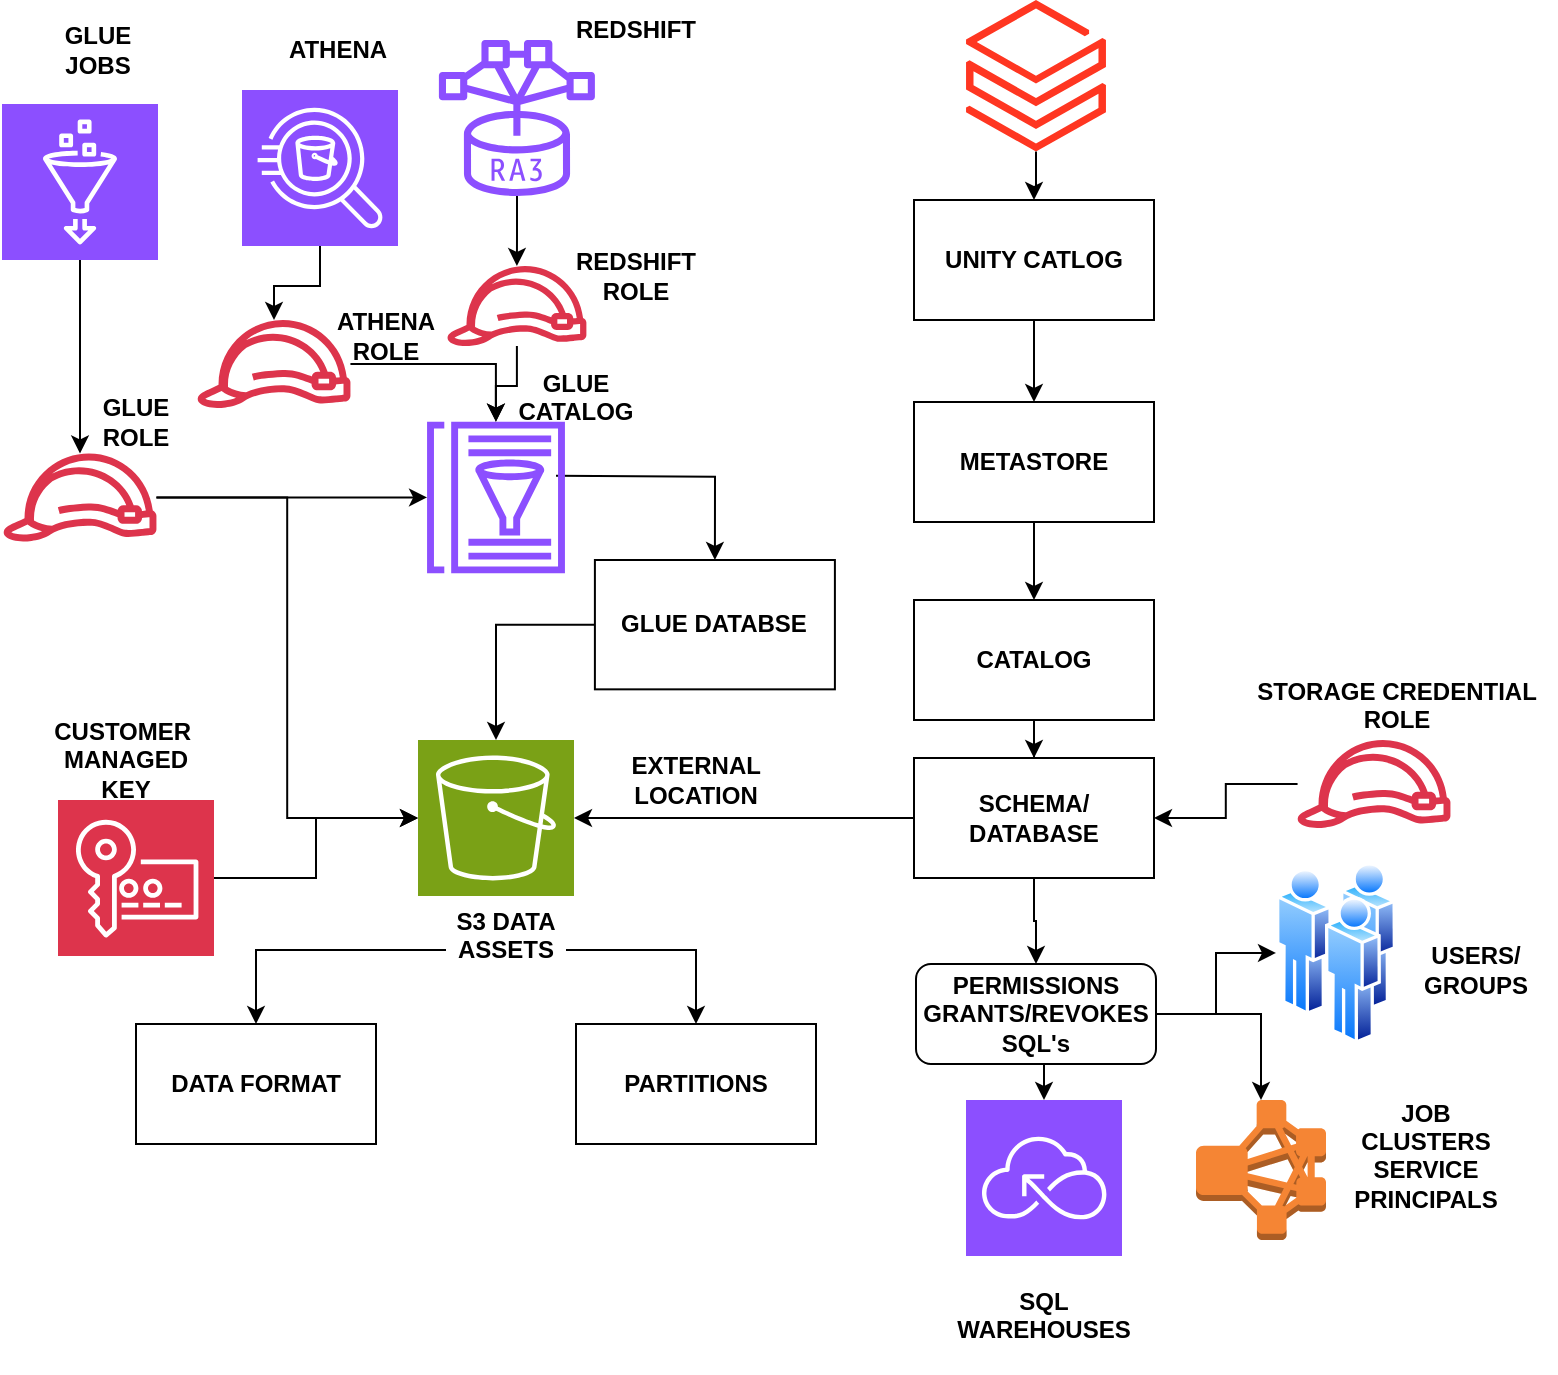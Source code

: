 <mxfile version="24.2.0" type="github">
  <diagram name="Page-1" id="ufURELxltCB_q80mnHpT">
    <mxGraphModel dx="2298" dy="715" grid="1" gridSize="10" guides="1" tooltips="1" connect="1" arrows="1" fold="1" page="1" pageScale="1" pageWidth="850" pageHeight="1100" math="0" shadow="0">
      <root>
        <mxCell id="0" />
        <mxCell id="1" parent="0" />
        <mxCell id="_6UW5Ic7uMs2FnUfCXlE-48" value="" style="edgeStyle=orthogonalEdgeStyle;rounded=0;orthogonalLoop=1;jettySize=auto;html=1;" edge="1" parent="1" source="_6UW5Ic7uMs2FnUfCXlE-1" target="_6UW5Ic7uMs2FnUfCXlE-41">
          <mxGeometry relative="1" as="geometry" />
        </mxCell>
        <mxCell id="_6UW5Ic7uMs2FnUfCXlE-1" value="" style="sketch=0;points=[[0,0,0],[0.25,0,0],[0.5,0,0],[0.75,0,0],[1,0,0],[0,1,0],[0.25,1,0],[0.5,1,0],[0.75,1,0],[1,1,0],[0,0.25,0],[0,0.5,0],[0,0.75,0],[1,0.25,0],[1,0.5,0],[1,0.75,0]];outlineConnect=0;fontColor=#232F3E;fillColor=#8C4FFF;strokeColor=#ffffff;dashed=0;verticalLabelPosition=bottom;verticalAlign=top;align=center;html=1;fontSize=12;fontStyle=0;aspect=fixed;shape=mxgraph.aws4.resourceIcon;resIcon=mxgraph.aws4.glue;" vertex="1" parent="1">
          <mxGeometry x="-287" y="212" width="78" height="78" as="geometry" />
        </mxCell>
        <mxCell id="_6UW5Ic7uMs2FnUfCXlE-50" style="edgeStyle=orthogonalEdgeStyle;rounded=0;orthogonalLoop=1;jettySize=auto;html=1;" edge="1" parent="1" source="_6UW5Ic7uMs2FnUfCXlE-2" target="_6UW5Ic7uMs2FnUfCXlE-42">
          <mxGeometry relative="1" as="geometry" />
        </mxCell>
        <mxCell id="_6UW5Ic7uMs2FnUfCXlE-2" value="" style="sketch=0;points=[[0,0,0],[0.25,0,0],[0.5,0,0],[0.75,0,0],[1,0,0],[0,1,0],[0.25,1,0],[0.5,1,0],[0.75,1,0],[1,1,0],[0,0.25,0],[0,0.5,0],[0,0.75,0],[1,0.25,0],[1,0.5,0],[1,0.75,0]];outlineConnect=0;fontColor=#232F3E;fillColor=#8C4FFF;strokeColor=#ffffff;dashed=0;verticalLabelPosition=bottom;verticalAlign=top;align=center;html=1;fontSize=12;fontStyle=0;aspect=fixed;shape=mxgraph.aws4.resourceIcon;resIcon=mxgraph.aws4.athena;" vertex="1" parent="1">
          <mxGeometry x="-167" y="205" width="78" height="78" as="geometry" />
        </mxCell>
        <mxCell id="_6UW5Ic7uMs2FnUfCXlE-75" value="" style="edgeStyle=orthogonalEdgeStyle;rounded=0;orthogonalLoop=1;jettySize=auto;html=1;entryX=0.5;entryY=0;entryDx=0;entryDy=0;" edge="1" parent="1" target="_6UW5Ic7uMs2FnUfCXlE-68">
          <mxGeometry relative="1" as="geometry">
            <mxPoint x="70.53" y="397.915" as="targetPoint" />
            <mxPoint x="-10.002" y="397.9" as="sourcePoint" />
          </mxGeometry>
        </mxCell>
        <mxCell id="_6UW5Ic7uMs2FnUfCXlE-3" value="" style="sketch=0;outlineConnect=0;fontColor=#232F3E;gradientColor=none;fillColor=#8C4FFF;strokeColor=none;dashed=0;verticalLabelPosition=bottom;verticalAlign=top;align=center;html=1;fontSize=12;fontStyle=0;aspect=fixed;pointerEvents=1;shape=mxgraph.aws4.glue_data_catalog;" vertex="1" parent="1">
          <mxGeometry x="-75" y="370.83" width="70" height="75.83" as="geometry" />
        </mxCell>
        <mxCell id="_6UW5Ic7uMs2FnUfCXlE-90" style="edgeStyle=orthogonalEdgeStyle;rounded=0;orthogonalLoop=1;jettySize=auto;html=1;" edge="1" parent="1" source="_6UW5Ic7uMs2FnUfCXlE-4" target="_6UW5Ic7uMs2FnUfCXlE-43">
          <mxGeometry relative="1" as="geometry" />
        </mxCell>
        <mxCell id="_6UW5Ic7uMs2FnUfCXlE-4" value="" style="sketch=0;outlineConnect=0;fontColor=#232F3E;gradientColor=none;fillColor=#8C4FFF;strokeColor=none;dashed=0;verticalLabelPosition=bottom;verticalAlign=top;align=center;html=1;fontSize=12;fontStyle=0;aspect=fixed;pointerEvents=1;shape=mxgraph.aws4.redshift_ra3;" vertex="1" parent="1">
          <mxGeometry x="-68.55" y="180" width="78" height="78" as="geometry" />
        </mxCell>
        <mxCell id="_6UW5Ic7uMs2FnUfCXlE-5" value="" style="sketch=0;points=[[0,0,0],[0.25,0,0],[0.5,0,0],[0.75,0,0],[1,0,0],[0,1,0],[0.25,1,0],[0.5,1,0],[0.75,1,0],[1,1,0],[0,0.25,0],[0,0.5,0],[0,0.75,0],[1,0.25,0],[1,0.5,0],[1,0.75,0]];outlineConnect=0;fontColor=#232F3E;fillColor=#7AA116;strokeColor=#ffffff;dashed=0;verticalLabelPosition=bottom;verticalAlign=top;align=center;html=1;fontSize=12;fontStyle=0;aspect=fixed;shape=mxgraph.aws4.resourceIcon;resIcon=mxgraph.aws4.s3;" vertex="1" parent="1">
          <mxGeometry x="-79" y="530" width="78" height="78" as="geometry" />
        </mxCell>
        <mxCell id="_6UW5Ic7uMs2FnUfCXlE-49" style="edgeStyle=orthogonalEdgeStyle;rounded=0;orthogonalLoop=1;jettySize=auto;html=1;" edge="1" parent="1" source="_6UW5Ic7uMs2FnUfCXlE-41" target="_6UW5Ic7uMs2FnUfCXlE-3">
          <mxGeometry relative="1" as="geometry" />
        </mxCell>
        <mxCell id="_6UW5Ic7uMs2FnUfCXlE-56" style="edgeStyle=orthogonalEdgeStyle;rounded=0;orthogonalLoop=1;jettySize=auto;html=1;entryX=0;entryY=0.5;entryDx=0;entryDy=0;entryPerimeter=0;" edge="1" parent="1" source="_6UW5Ic7uMs2FnUfCXlE-41" target="_6UW5Ic7uMs2FnUfCXlE-5">
          <mxGeometry relative="1" as="geometry">
            <mxPoint x="-80" y="530" as="targetPoint" />
          </mxGeometry>
        </mxCell>
        <mxCell id="_6UW5Ic7uMs2FnUfCXlE-41" value="" style="sketch=0;outlineConnect=0;fontColor=#232F3E;gradientColor=none;fillColor=#DD344C;strokeColor=none;dashed=0;verticalLabelPosition=bottom;verticalAlign=top;align=center;html=1;fontSize=12;fontStyle=0;aspect=fixed;pointerEvents=1;shape=mxgraph.aws4.role;" vertex="1" parent="1">
          <mxGeometry x="-287" y="386.74" width="78" height="44" as="geometry" />
        </mxCell>
        <mxCell id="_6UW5Ic7uMs2FnUfCXlE-52" value="" style="edgeStyle=orthogonalEdgeStyle;rounded=0;orthogonalLoop=1;jettySize=auto;html=1;" edge="1" parent="1" source="_6UW5Ic7uMs2FnUfCXlE-42" target="_6UW5Ic7uMs2FnUfCXlE-3">
          <mxGeometry relative="1" as="geometry" />
        </mxCell>
        <mxCell id="_6UW5Ic7uMs2FnUfCXlE-42" value="" style="sketch=0;outlineConnect=0;fontColor=#232F3E;gradientColor=none;fillColor=#DD344C;strokeColor=none;dashed=0;verticalLabelPosition=bottom;verticalAlign=top;align=center;html=1;fontSize=12;fontStyle=0;aspect=fixed;pointerEvents=1;shape=mxgraph.aws4.role;" vertex="1" parent="1">
          <mxGeometry x="-190" y="320" width="78" height="44" as="geometry" />
        </mxCell>
        <mxCell id="_6UW5Ic7uMs2FnUfCXlE-94" style="edgeStyle=orthogonalEdgeStyle;rounded=0;orthogonalLoop=1;jettySize=auto;html=1;" edge="1" parent="1" source="_6UW5Ic7uMs2FnUfCXlE-43" target="_6UW5Ic7uMs2FnUfCXlE-3">
          <mxGeometry relative="1" as="geometry" />
        </mxCell>
        <mxCell id="_6UW5Ic7uMs2FnUfCXlE-43" value="" style="sketch=0;outlineConnect=0;fontColor=#232F3E;gradientColor=none;fillColor=#DD344C;strokeColor=none;dashed=0;verticalLabelPosition=bottom;verticalAlign=top;align=center;html=1;fontSize=12;fontStyle=0;aspect=fixed;pointerEvents=1;shape=mxgraph.aws4.role;" vertex="1" parent="1">
          <mxGeometry x="-65" y="293" width="70.91" height="40" as="geometry" />
        </mxCell>
        <mxCell id="_6UW5Ic7uMs2FnUfCXlE-76" value="" style="edgeStyle=orthogonalEdgeStyle;rounded=0;orthogonalLoop=1;jettySize=auto;html=1;" edge="1" parent="1" source="_6UW5Ic7uMs2FnUfCXlE-57" target="_6UW5Ic7uMs2FnUfCXlE-58">
          <mxGeometry relative="1" as="geometry" />
        </mxCell>
        <mxCell id="_6UW5Ic7uMs2FnUfCXlE-57" value="" style="image;aspect=fixed;html=1;points=[];align=center;fontSize=12;image=img/lib/azure2/analytics/Azure_Databricks.svg;" vertex="1" parent="1">
          <mxGeometry x="195" y="160" width="70" height="75.8" as="geometry" />
        </mxCell>
        <mxCell id="_6UW5Ic7uMs2FnUfCXlE-63" style="edgeStyle=orthogonalEdgeStyle;rounded=0;orthogonalLoop=1;jettySize=auto;html=1;" edge="1" parent="1" source="_6UW5Ic7uMs2FnUfCXlE-58" target="_6UW5Ic7uMs2FnUfCXlE-59">
          <mxGeometry relative="1" as="geometry" />
        </mxCell>
        <mxCell id="_6UW5Ic7uMs2FnUfCXlE-58" value="&lt;b&gt;UNITY CATLOG&lt;/b&gt;" style="rounded=0;whiteSpace=wrap;html=1;" vertex="1" parent="1">
          <mxGeometry x="169" y="260" width="120" height="60" as="geometry" />
        </mxCell>
        <mxCell id="_6UW5Ic7uMs2FnUfCXlE-64" value="" style="edgeStyle=orthogonalEdgeStyle;rounded=0;orthogonalLoop=1;jettySize=auto;html=1;" edge="1" parent="1" source="_6UW5Ic7uMs2FnUfCXlE-59" target="_6UW5Ic7uMs2FnUfCXlE-60">
          <mxGeometry relative="1" as="geometry" />
        </mxCell>
        <mxCell id="_6UW5Ic7uMs2FnUfCXlE-59" value="&lt;b&gt;METASTORE&lt;/b&gt;" style="rounded=0;whiteSpace=wrap;html=1;" vertex="1" parent="1">
          <mxGeometry x="169" y="361" width="120" height="60" as="geometry" />
        </mxCell>
        <mxCell id="_6UW5Ic7uMs2FnUfCXlE-65" value="" style="edgeStyle=orthogonalEdgeStyle;rounded=0;orthogonalLoop=1;jettySize=auto;html=1;" edge="1" parent="1" source="_6UW5Ic7uMs2FnUfCXlE-60" target="_6UW5Ic7uMs2FnUfCXlE-61">
          <mxGeometry relative="1" as="geometry" />
        </mxCell>
        <mxCell id="_6UW5Ic7uMs2FnUfCXlE-60" value="&lt;b&gt;CATALOG&lt;/b&gt;" style="rounded=0;whiteSpace=wrap;html=1;" vertex="1" parent="1">
          <mxGeometry x="169" y="460.0" width="120" height="60" as="geometry" />
        </mxCell>
        <mxCell id="_6UW5Ic7uMs2FnUfCXlE-93" value="" style="edgeStyle=orthogonalEdgeStyle;rounded=0;orthogonalLoop=1;jettySize=auto;html=1;" edge="1" parent="1" source="_6UW5Ic7uMs2FnUfCXlE-61" target="_6UW5Ic7uMs2FnUfCXlE-92">
          <mxGeometry relative="1" as="geometry" />
        </mxCell>
        <mxCell id="_6UW5Ic7uMs2FnUfCXlE-61" value="&lt;b&gt;SCHEMA/&lt;/b&gt;&lt;div&gt;&lt;b&gt;DATABASE&lt;/b&gt;&lt;/div&gt;" style="rounded=0;whiteSpace=wrap;html=1;" vertex="1" parent="1">
          <mxGeometry x="169" y="539" width="120" height="60" as="geometry" />
        </mxCell>
        <mxCell id="_6UW5Ic7uMs2FnUfCXlE-62" style="edgeStyle=orthogonalEdgeStyle;rounded=0;orthogonalLoop=1;jettySize=auto;html=1;entryX=1;entryY=0.5;entryDx=0;entryDy=0;entryPerimeter=0;" edge="1" parent="1" source="_6UW5Ic7uMs2FnUfCXlE-61" target="_6UW5Ic7uMs2FnUfCXlE-5">
          <mxGeometry relative="1" as="geometry" />
        </mxCell>
        <mxCell id="_6UW5Ic7uMs2FnUfCXlE-67" value="" style="edgeStyle=orthogonalEdgeStyle;rounded=0;orthogonalLoop=1;jettySize=auto;html=1;" edge="1" parent="1" source="_6UW5Ic7uMs2FnUfCXlE-66" target="_6UW5Ic7uMs2FnUfCXlE-61">
          <mxGeometry relative="1" as="geometry" />
        </mxCell>
        <mxCell id="_6UW5Ic7uMs2FnUfCXlE-66" value="" style="sketch=0;outlineConnect=0;fontColor=#232F3E;gradientColor=none;fillColor=#DD344C;strokeColor=none;dashed=0;verticalLabelPosition=bottom;verticalAlign=top;align=center;html=1;fontSize=12;fontStyle=0;aspect=fixed;pointerEvents=1;shape=mxgraph.aws4.role;" vertex="1" parent="1">
          <mxGeometry x="360" y="530" width="78" height="44" as="geometry" />
        </mxCell>
        <mxCell id="_6UW5Ic7uMs2FnUfCXlE-74" style="edgeStyle=orthogonalEdgeStyle;rounded=0;orthogonalLoop=1;jettySize=auto;html=1;" edge="1" parent="1" source="_6UW5Ic7uMs2FnUfCXlE-68" target="_6UW5Ic7uMs2FnUfCXlE-5">
          <mxGeometry relative="1" as="geometry" />
        </mxCell>
        <mxCell id="_6UW5Ic7uMs2FnUfCXlE-68" value="&lt;b&gt;GLUE DATABSE&lt;/b&gt;" style="rounded=0;whiteSpace=wrap;html=1;" vertex="1" parent="1">
          <mxGeometry x="9.45" y="440" width="120" height="64.67" as="geometry" />
        </mxCell>
        <mxCell id="_6UW5Ic7uMs2FnUfCXlE-79" value="&lt;b&gt;GLUE CATALOG&lt;/b&gt;&lt;div&gt;&lt;br&gt;&lt;/div&gt;" style="text;html=1;align=center;verticalAlign=middle;whiteSpace=wrap;rounded=0;" vertex="1" parent="1">
          <mxGeometry x="-30" y="351.33" width="60" height="30" as="geometry" />
        </mxCell>
        <mxCell id="_6UW5Ic7uMs2FnUfCXlE-84" style="edgeStyle=orthogonalEdgeStyle;rounded=0;orthogonalLoop=1;jettySize=auto;html=1;" edge="1" parent="1" source="_6UW5Ic7uMs2FnUfCXlE-80" target="_6UW5Ic7uMs2FnUfCXlE-82">
          <mxGeometry relative="1" as="geometry" />
        </mxCell>
        <mxCell id="_6UW5Ic7uMs2FnUfCXlE-85" style="edgeStyle=orthogonalEdgeStyle;rounded=0;orthogonalLoop=1;jettySize=auto;html=1;" edge="1" parent="1" source="_6UW5Ic7uMs2FnUfCXlE-80" target="_6UW5Ic7uMs2FnUfCXlE-81">
          <mxGeometry relative="1" as="geometry" />
        </mxCell>
        <mxCell id="_6UW5Ic7uMs2FnUfCXlE-80" value="&lt;b&gt;S3 DATA ASSETS&lt;/b&gt;&lt;div&gt;&lt;br&gt;&lt;/div&gt;" style="text;html=1;align=center;verticalAlign=middle;whiteSpace=wrap;rounded=0;" vertex="1" parent="1">
          <mxGeometry x="-65" y="620" width="60" height="30" as="geometry" />
        </mxCell>
        <mxCell id="_6UW5Ic7uMs2FnUfCXlE-81" value="&lt;b&gt;DATA FORMAT&lt;/b&gt;" style="rounded=0;whiteSpace=wrap;html=1;" vertex="1" parent="1">
          <mxGeometry x="-220" y="672" width="120" height="60" as="geometry" />
        </mxCell>
        <mxCell id="_6UW5Ic7uMs2FnUfCXlE-82" value="&lt;b&gt;PARTITIONS&lt;/b&gt;" style="rounded=0;whiteSpace=wrap;html=1;" vertex="1" parent="1">
          <mxGeometry y="672" width="120" height="60" as="geometry" />
        </mxCell>
        <mxCell id="_6UW5Ic7uMs2FnUfCXlE-86" value="&lt;b&gt;ATHENA&lt;/b&gt;" style="text;html=1;align=center;verticalAlign=middle;whiteSpace=wrap;rounded=0;" vertex="1" parent="1">
          <mxGeometry x="-149" y="170" width="60" height="30" as="geometry" />
        </mxCell>
        <mxCell id="_6UW5Ic7uMs2FnUfCXlE-89" value="&lt;b&gt;GLUE JOBS&lt;/b&gt;" style="text;html=1;align=center;verticalAlign=middle;whiteSpace=wrap;rounded=0;" vertex="1" parent="1">
          <mxGeometry x="-269" y="170" width="60" height="30" as="geometry" />
        </mxCell>
        <mxCell id="_6UW5Ic7uMs2FnUfCXlE-91" value="&lt;b&gt;REDSHIFT&lt;/b&gt;" style="text;html=1;align=center;verticalAlign=middle;whiteSpace=wrap;rounded=0;" vertex="1" parent="1">
          <mxGeometry y="160" width="60" height="30" as="geometry" />
        </mxCell>
        <mxCell id="_6UW5Ic7uMs2FnUfCXlE-97" style="edgeStyle=orthogonalEdgeStyle;rounded=0;orthogonalLoop=1;jettySize=auto;html=1;entryX=0;entryY=0.5;entryDx=0;entryDy=0;" edge="1" parent="1" source="_6UW5Ic7uMs2FnUfCXlE-92" target="_6UW5Ic7uMs2FnUfCXlE-95">
          <mxGeometry relative="1" as="geometry" />
        </mxCell>
        <mxCell id="_6UW5Ic7uMs2FnUfCXlE-105" style="edgeStyle=orthogonalEdgeStyle;rounded=0;orthogonalLoop=1;jettySize=auto;html=1;" edge="1" parent="1" source="_6UW5Ic7uMs2FnUfCXlE-92" target="_6UW5Ic7uMs2FnUfCXlE-104">
          <mxGeometry relative="1" as="geometry" />
        </mxCell>
        <mxCell id="_6UW5Ic7uMs2FnUfCXlE-92" value="&lt;b&gt;PERMISSIONS&lt;/b&gt;&lt;div&gt;&lt;b&gt;GRANTS/REVOKES&lt;/b&gt;&lt;/div&gt;&lt;div&gt;&lt;b&gt;SQL&#39;s&lt;/b&gt;&lt;/div&gt;" style="rounded=1;whiteSpace=wrap;html=1;" vertex="1" parent="1">
          <mxGeometry x="170" y="642" width="120" height="50" as="geometry" />
        </mxCell>
        <mxCell id="_6UW5Ic7uMs2FnUfCXlE-95" value="" style="image;aspect=fixed;perimeter=ellipsePerimeter;html=1;align=center;shadow=0;dashed=0;spacingTop=3;image=img/lib/active_directory/users.svg;" vertex="1" parent="1">
          <mxGeometry x="350" y="591" width="60" height="90.91" as="geometry" />
        </mxCell>
        <mxCell id="_6UW5Ic7uMs2FnUfCXlE-96" value="&lt;b&gt;USERS/ GROUPS&lt;/b&gt;" style="text;html=1;align=center;verticalAlign=middle;whiteSpace=wrap;rounded=0;" vertex="1" parent="1">
          <mxGeometry x="420" y="630" width="60" height="30" as="geometry" />
        </mxCell>
        <mxCell id="_6UW5Ic7uMs2FnUfCXlE-98" value="&lt;b&gt;REDSHIFT ROLE&lt;/b&gt;" style="text;html=1;align=center;verticalAlign=middle;whiteSpace=wrap;rounded=0;" vertex="1" parent="1">
          <mxGeometry y="283" width="60" height="30" as="geometry" />
        </mxCell>
        <mxCell id="_6UW5Ic7uMs2FnUfCXlE-99" value="&lt;b&gt;GLUE ROLE&lt;/b&gt;" style="text;html=1;align=center;verticalAlign=middle;whiteSpace=wrap;rounded=0;" vertex="1" parent="1">
          <mxGeometry x="-250" y="351.33" width="60" height="39" as="geometry" />
        </mxCell>
        <mxCell id="_6UW5Ic7uMs2FnUfCXlE-100" value="&lt;b&gt;ATHENA ROLE&lt;/b&gt;" style="text;html=1;align=center;verticalAlign=middle;whiteSpace=wrap;rounded=0;" vertex="1" parent="1">
          <mxGeometry x="-125" y="313" width="60" height="30" as="geometry" />
        </mxCell>
        <mxCell id="_6UW5Ic7uMs2FnUfCXlE-102" value="&lt;b&gt;STORAGE CREDENTIAL&lt;/b&gt;&lt;div&gt;&lt;b&gt;ROLE&lt;/b&gt;&lt;/div&gt;&lt;div&gt;&lt;b&gt;&lt;br&gt;&lt;/b&gt;&lt;/div&gt;" style="text;html=1;align=center;verticalAlign=middle;resizable=0;points=[];autosize=1;strokeColor=none;fillColor=none;" vertex="1" parent="1">
          <mxGeometry x="330" y="490" width="160" height="60" as="geometry" />
        </mxCell>
        <mxCell id="_6UW5Ic7uMs2FnUfCXlE-103" value="" style="sketch=0;points=[[0,0,0],[0.25,0,0],[0.5,0,0],[0.75,0,0],[1,0,0],[0,1,0],[0.25,1,0],[0.5,1,0],[0.75,1,0],[1,1,0],[0,0.25,0],[0,0.5,0],[0,0.75,0],[1,0.25,0],[1,0.5,0],[1,0.75,0]];outlineConnect=0;fontColor=#232F3E;fillColor=#8C4FFF;strokeColor=#ffffff;dashed=0;verticalLabelPosition=bottom;verticalAlign=top;align=center;html=1;fontSize=12;fontStyle=0;aspect=fixed;shape=mxgraph.aws4.resourceIcon;resIcon=mxgraph.aws4.serverless;" vertex="1" parent="1">
          <mxGeometry x="195" y="710" width="78" height="78" as="geometry" />
        </mxCell>
        <mxCell id="_6UW5Ic7uMs2FnUfCXlE-104" value="" style="outlineConnect=0;dashed=0;verticalLabelPosition=bottom;verticalAlign=top;align=center;html=1;shape=mxgraph.aws3.emr_cluster;fillColor=#F58534;gradientColor=none;" vertex="1" parent="1">
          <mxGeometry x="310" y="710" width="65" height="70" as="geometry" />
        </mxCell>
        <mxCell id="_6UW5Ic7uMs2FnUfCXlE-106" style="edgeStyle=orthogonalEdgeStyle;rounded=0;orthogonalLoop=1;jettySize=auto;html=1;exitX=0.5;exitY=1;exitDx=0;exitDy=0;entryX=0.5;entryY=0;entryDx=0;entryDy=0;entryPerimeter=0;" edge="1" parent="1" source="_6UW5Ic7uMs2FnUfCXlE-92" target="_6UW5Ic7uMs2FnUfCXlE-103">
          <mxGeometry relative="1" as="geometry" />
        </mxCell>
        <mxCell id="_6UW5Ic7uMs2FnUfCXlE-107" value="&lt;b&gt;SQL WAREHOUSES&lt;/b&gt;&lt;div&gt;&lt;b&gt;&lt;br&gt;&lt;/b&gt;&lt;/div&gt;" style="text;html=1;align=center;verticalAlign=middle;whiteSpace=wrap;rounded=0;" vertex="1" parent="1">
          <mxGeometry x="204" y="810" width="60" height="30" as="geometry" />
        </mxCell>
        <mxCell id="_6UW5Ic7uMs2FnUfCXlE-108" value="&lt;b&gt;JOB CLUSTERS&lt;/b&gt;&lt;div&gt;&lt;b&gt;SERVICE PRINCIPALS&lt;/b&gt;&lt;/div&gt;&lt;div&gt;&lt;b&gt;&lt;br&gt;&lt;/b&gt;&lt;/div&gt;" style="text;html=1;align=center;verticalAlign=middle;whiteSpace=wrap;rounded=0;" vertex="1" parent="1">
          <mxGeometry x="395" y="730" width="60" height="30" as="geometry" />
        </mxCell>
        <mxCell id="_6UW5Ic7uMs2FnUfCXlE-112" value="&lt;b&gt;EXTERNAL LOCATION&lt;/b&gt;" style="text;html=1;align=center;verticalAlign=middle;whiteSpace=wrap;rounded=0;" vertex="1" parent="1">
          <mxGeometry x="30" y="535" width="60" height="30" as="geometry" />
        </mxCell>
        <mxCell id="_6UW5Ic7uMs2FnUfCXlE-114" style="edgeStyle=orthogonalEdgeStyle;rounded=0;orthogonalLoop=1;jettySize=auto;html=1;" edge="1" parent="1" source="_6UW5Ic7uMs2FnUfCXlE-113" target="_6UW5Ic7uMs2FnUfCXlE-5">
          <mxGeometry relative="1" as="geometry" />
        </mxCell>
        <mxCell id="_6UW5Ic7uMs2FnUfCXlE-113" value="" style="sketch=0;points=[[0,0,0],[0.25,0,0],[0.5,0,0],[0.75,0,0],[1,0,0],[0,1,0],[0.25,1,0],[0.5,1,0],[0.75,1,0],[1,1,0],[0,0.25,0],[0,0.5,0],[0,0.75,0],[1,0.25,0],[1,0.5,0],[1,0.75,0]];outlineConnect=0;fontColor=#232F3E;fillColor=#DD344C;strokeColor=#ffffff;dashed=0;verticalLabelPosition=bottom;verticalAlign=top;align=center;html=1;fontSize=12;fontStyle=0;aspect=fixed;shape=mxgraph.aws4.resourceIcon;resIcon=mxgraph.aws4.key_management_service;" vertex="1" parent="1">
          <mxGeometry x="-259" y="560" width="78" height="78" as="geometry" />
        </mxCell>
        <mxCell id="_6UW5Ic7uMs2FnUfCXlE-115" value="&lt;b&gt;CUSTOMER&amp;nbsp; MANAGED KEY&lt;/b&gt;" style="text;html=1;align=center;verticalAlign=middle;whiteSpace=wrap;rounded=0;" vertex="1" parent="1">
          <mxGeometry x="-260" y="520" width="70" height="40" as="geometry" />
        </mxCell>
      </root>
    </mxGraphModel>
  </diagram>
</mxfile>
